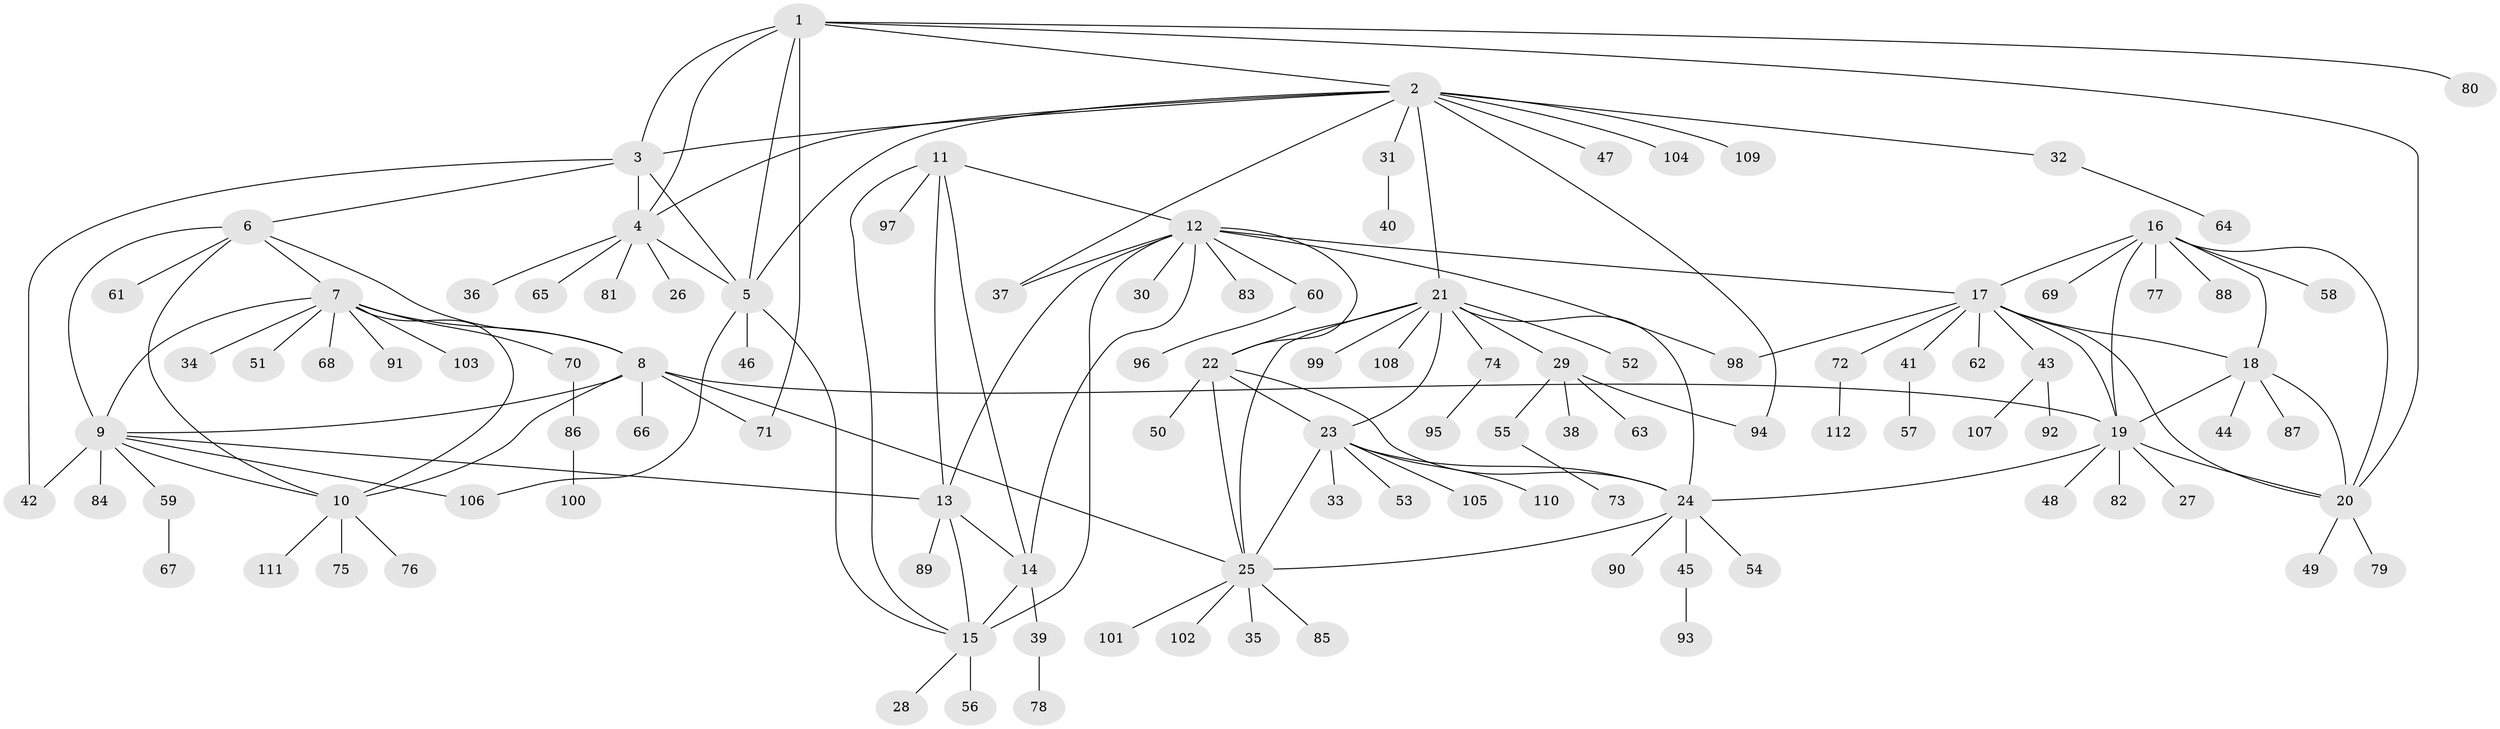 // coarse degree distribution, {7: 0.038461538461538464, 9: 0.02564102564102564, 16: 0.01282051282051282, 6: 0.02564102564102564, 4: 0.01282051282051282, 15: 0.02564102564102564, 1: 0.8076923076923077, 2: 0.038461538461538464, 8: 0.01282051282051282}
// Generated by graph-tools (version 1.1) at 2025/57/03/04/25 21:57:36]
// undirected, 112 vertices, 153 edges
graph export_dot {
graph [start="1"]
  node [color=gray90,style=filled];
  1;
  2;
  3;
  4;
  5;
  6;
  7;
  8;
  9;
  10;
  11;
  12;
  13;
  14;
  15;
  16;
  17;
  18;
  19;
  20;
  21;
  22;
  23;
  24;
  25;
  26;
  27;
  28;
  29;
  30;
  31;
  32;
  33;
  34;
  35;
  36;
  37;
  38;
  39;
  40;
  41;
  42;
  43;
  44;
  45;
  46;
  47;
  48;
  49;
  50;
  51;
  52;
  53;
  54;
  55;
  56;
  57;
  58;
  59;
  60;
  61;
  62;
  63;
  64;
  65;
  66;
  67;
  68;
  69;
  70;
  71;
  72;
  73;
  74;
  75;
  76;
  77;
  78;
  79;
  80;
  81;
  82;
  83;
  84;
  85;
  86;
  87;
  88;
  89;
  90;
  91;
  92;
  93;
  94;
  95;
  96;
  97;
  98;
  99;
  100;
  101;
  102;
  103;
  104;
  105;
  106;
  107;
  108;
  109;
  110;
  111;
  112;
  1 -- 2;
  1 -- 3;
  1 -- 4;
  1 -- 5;
  1 -- 20;
  1 -- 71;
  1 -- 80;
  2 -- 3;
  2 -- 4;
  2 -- 5;
  2 -- 21;
  2 -- 31;
  2 -- 32;
  2 -- 37;
  2 -- 47;
  2 -- 94;
  2 -- 104;
  2 -- 109;
  3 -- 4;
  3 -- 5;
  3 -- 6;
  3 -- 42;
  4 -- 5;
  4 -- 26;
  4 -- 36;
  4 -- 65;
  4 -- 81;
  5 -- 15;
  5 -- 46;
  5 -- 106;
  6 -- 7;
  6 -- 8;
  6 -- 9;
  6 -- 10;
  6 -- 61;
  7 -- 8;
  7 -- 9;
  7 -- 10;
  7 -- 34;
  7 -- 51;
  7 -- 68;
  7 -- 70;
  7 -- 91;
  7 -- 103;
  8 -- 9;
  8 -- 10;
  8 -- 19;
  8 -- 25;
  8 -- 66;
  8 -- 71;
  9 -- 10;
  9 -- 13;
  9 -- 42;
  9 -- 59;
  9 -- 84;
  9 -- 106;
  10 -- 75;
  10 -- 76;
  10 -- 111;
  11 -- 12;
  11 -- 13;
  11 -- 14;
  11 -- 15;
  11 -- 97;
  12 -- 13;
  12 -- 14;
  12 -- 15;
  12 -- 17;
  12 -- 22;
  12 -- 30;
  12 -- 37;
  12 -- 60;
  12 -- 83;
  12 -- 98;
  13 -- 14;
  13 -- 15;
  13 -- 89;
  14 -- 15;
  14 -- 39;
  15 -- 28;
  15 -- 56;
  16 -- 17;
  16 -- 18;
  16 -- 19;
  16 -- 20;
  16 -- 58;
  16 -- 69;
  16 -- 77;
  16 -- 88;
  17 -- 18;
  17 -- 19;
  17 -- 20;
  17 -- 41;
  17 -- 43;
  17 -- 62;
  17 -- 72;
  17 -- 98;
  18 -- 19;
  18 -- 20;
  18 -- 44;
  18 -- 87;
  19 -- 20;
  19 -- 24;
  19 -- 27;
  19 -- 48;
  19 -- 82;
  20 -- 49;
  20 -- 79;
  21 -- 22;
  21 -- 23;
  21 -- 24;
  21 -- 25;
  21 -- 29;
  21 -- 52;
  21 -- 74;
  21 -- 99;
  21 -- 108;
  22 -- 23;
  22 -- 24;
  22 -- 25;
  22 -- 50;
  23 -- 24;
  23 -- 25;
  23 -- 33;
  23 -- 53;
  23 -- 105;
  23 -- 110;
  24 -- 25;
  24 -- 45;
  24 -- 54;
  24 -- 90;
  25 -- 35;
  25 -- 85;
  25 -- 101;
  25 -- 102;
  29 -- 38;
  29 -- 55;
  29 -- 63;
  29 -- 94;
  31 -- 40;
  32 -- 64;
  39 -- 78;
  41 -- 57;
  43 -- 92;
  43 -- 107;
  45 -- 93;
  55 -- 73;
  59 -- 67;
  60 -- 96;
  70 -- 86;
  72 -- 112;
  74 -- 95;
  86 -- 100;
}
